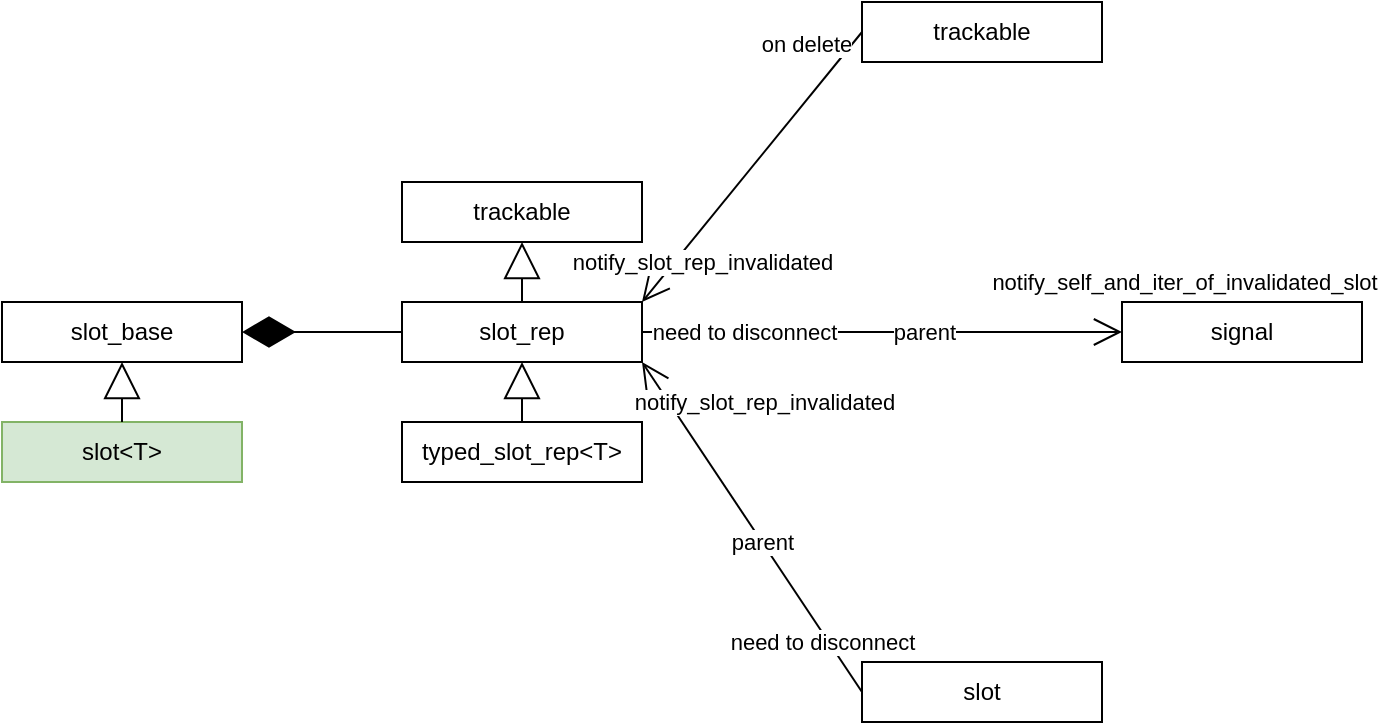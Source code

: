 <mxfile version="13.8.5" type="github">
  <diagram id="jlnp2mi-9RoxGQrWistz" name="Page-1">
    <mxGraphModel dx="1038" dy="548" grid="1" gridSize="10" guides="1" tooltips="1" connect="1" arrows="1" fold="1" page="1" pageScale="1" pageWidth="827" pageHeight="1169" math="0" shadow="0">
      <root>
        <mxCell id="0" />
        <mxCell id="1" parent="0" />
        <mxCell id="mmE7tZCUqvNhnk3p38ke-1" value="trackable" style="rounded=0;whiteSpace=wrap;html=1;" parent="1" vertex="1">
          <mxGeometry x="310" y="120" width="120" height="30" as="geometry" />
        </mxCell>
        <mxCell id="mmE7tZCUqvNhnk3p38ke-2" value="slot_rep" style="rounded=0;whiteSpace=wrap;html=1;" parent="1" vertex="1">
          <mxGeometry x="310" y="180" width="120" height="30" as="geometry" />
        </mxCell>
        <mxCell id="mmE7tZCUqvNhnk3p38ke-4" value="" style="endArrow=block;endSize=16;endFill=0;html=1;entryX=0.5;entryY=1;entryDx=0;entryDy=0;exitX=0.5;exitY=0;exitDx=0;exitDy=0;" parent="1" source="mmE7tZCUqvNhnk3p38ke-2" target="mmE7tZCUqvNhnk3p38ke-1" edge="1">
          <mxGeometry width="160" relative="1" as="geometry">
            <mxPoint x="260" y="280" as="sourcePoint" />
            <mxPoint x="420" y="280" as="targetPoint" />
          </mxGeometry>
        </mxCell>
        <mxCell id="mmE7tZCUqvNhnk3p38ke-5" value="typed_slot_rep&amp;lt;T&amp;gt;" style="rounded=0;whiteSpace=wrap;html=1;" parent="1" vertex="1">
          <mxGeometry x="310" y="240" width="120" height="30" as="geometry" />
        </mxCell>
        <mxCell id="mmE7tZCUqvNhnk3p38ke-6" value="" style="endArrow=block;endSize=16;endFill=0;html=1;entryX=0.5;entryY=1;entryDx=0;entryDy=0;exitX=0.5;exitY=0;exitDx=0;exitDy=0;" parent="1" source="mmE7tZCUqvNhnk3p38ke-5" target="mmE7tZCUqvNhnk3p38ke-2" edge="1">
          <mxGeometry width="160" relative="1" as="geometry">
            <mxPoint x="380" y="190" as="sourcePoint" />
            <mxPoint x="380" y="160" as="targetPoint" />
          </mxGeometry>
        </mxCell>
        <mxCell id="mmE7tZCUqvNhnk3p38ke-7" value="slot_base" style="rounded=0;whiteSpace=wrap;html=1;" parent="1" vertex="1">
          <mxGeometry x="110" y="180" width="120" height="30" as="geometry" />
        </mxCell>
        <mxCell id="mmE7tZCUqvNhnk3p38ke-9" value="" style="endArrow=diamondThin;endFill=1;endSize=24;html=1;entryX=1;entryY=0.5;entryDx=0;entryDy=0;exitX=0;exitY=0.5;exitDx=0;exitDy=0;" parent="1" source="mmE7tZCUqvNhnk3p38ke-2" target="mmE7tZCUqvNhnk3p38ke-7" edge="1">
          <mxGeometry width="160" relative="1" as="geometry">
            <mxPoint x="140" y="280" as="sourcePoint" />
            <mxPoint x="300" y="280" as="targetPoint" />
          </mxGeometry>
        </mxCell>
        <mxCell id="mmE7tZCUqvNhnk3p38ke-10" value="slot&amp;lt;T&amp;gt;" style="rounded=0;whiteSpace=wrap;html=1;fillColor=#d5e8d4;strokeColor=#82b366;" parent="1" vertex="1">
          <mxGeometry x="110" y="240" width="120" height="30" as="geometry" />
        </mxCell>
        <mxCell id="mmE7tZCUqvNhnk3p38ke-11" value="" style="endArrow=block;endSize=16;endFill=0;html=1;entryX=0.5;entryY=1;entryDx=0;entryDy=0;exitX=0.5;exitY=0;exitDx=0;exitDy=0;" parent="1" source="mmE7tZCUqvNhnk3p38ke-10" target="mmE7tZCUqvNhnk3p38ke-7" edge="1">
          <mxGeometry width="160" relative="1" as="geometry">
            <mxPoint x="380" y="250" as="sourcePoint" />
            <mxPoint x="380" y="220" as="targetPoint" />
          </mxGeometry>
        </mxCell>
        <mxCell id="mmE7tZCUqvNhnk3p38ke-12" value="trackable" style="rounded=0;whiteSpace=wrap;html=1;" parent="1" vertex="1">
          <mxGeometry x="540" y="30" width="120" height="30" as="geometry" />
        </mxCell>
        <mxCell id="mmE7tZCUqvNhnk3p38ke-13" value="" style="endArrow=open;endFill=1;endSize=12;html=1;exitX=0;exitY=0.5;exitDx=0;exitDy=0;" parent="1" source="mmE7tZCUqvNhnk3p38ke-12" edge="1">
          <mxGeometry width="160" relative="1" as="geometry">
            <mxPoint x="420" y="280" as="sourcePoint" />
            <mxPoint x="430" y="180" as="targetPoint" />
          </mxGeometry>
        </mxCell>
        <mxCell id="mmE7tZCUqvNhnk3p38ke-14" value="notify_slot_rep_invalidated" style="edgeLabel;html=1;align=center;verticalAlign=middle;resizable=0;points=[];" parent="mmE7tZCUqvNhnk3p38ke-13" vertex="1" connectable="0">
          <mxGeometry x="0.691" relative="1" as="geometry">
            <mxPoint x="12.86" y="1.04" as="offset" />
          </mxGeometry>
        </mxCell>
        <mxCell id="mmE7tZCUqvNhnk3p38ke-15" value="on delete" style="edgeLabel;html=1;align=center;verticalAlign=middle;resizable=0;points=[];" parent="mmE7tZCUqvNhnk3p38ke-13" vertex="1" connectable="0">
          <mxGeometry x="-0.709" relative="1" as="geometry">
            <mxPoint x="-12.11" y="-13.94" as="offset" />
          </mxGeometry>
        </mxCell>
        <mxCell id="mmE7tZCUqvNhnk3p38ke-16" value="signal" style="rounded=0;whiteSpace=wrap;html=1;" parent="1" vertex="1">
          <mxGeometry x="670" y="180" width="120" height="30" as="geometry" />
        </mxCell>
        <mxCell id="mmE7tZCUqvNhnk3p38ke-21" value="" style="endArrow=open;endFill=1;endSize=12;html=1;exitX=1;exitY=0.5;exitDx=0;exitDy=0;entryX=0;entryY=0.5;entryDx=0;entryDy=0;" parent="1" source="mmE7tZCUqvNhnk3p38ke-2" target="mmE7tZCUqvNhnk3p38ke-16" edge="1">
          <mxGeometry width="160" relative="1" as="geometry">
            <mxPoint x="560" y="145" as="sourcePoint" />
            <mxPoint x="610" y="195" as="targetPoint" />
          </mxGeometry>
        </mxCell>
        <mxCell id="mmE7tZCUqvNhnk3p38ke-25" value="parent" style="edgeLabel;html=1;align=center;verticalAlign=middle;resizable=0;points=[];" parent="mmE7tZCUqvNhnk3p38ke-21" vertex="1" connectable="0">
          <mxGeometry x="0.819" y="1" relative="1" as="geometry">
            <mxPoint x="-78" y="1" as="offset" />
          </mxGeometry>
        </mxCell>
        <mxCell id="mmE7tZCUqvNhnk3p38ke-32" value="need to disconnect" style="edgeLabel;html=1;align=center;verticalAlign=middle;resizable=0;points=[];" parent="mmE7tZCUqvNhnk3p38ke-21" vertex="1" connectable="0">
          <mxGeometry x="-0.863" relative="1" as="geometry">
            <mxPoint x="34" as="offset" />
          </mxGeometry>
        </mxCell>
        <mxCell id="mmE7tZCUqvNhnk3p38ke-33" value="notify_self_and_iter_of_invalidated_slot" style="edgeLabel;html=1;align=center;verticalAlign=middle;resizable=0;points=[];" parent="mmE7tZCUqvNhnk3p38ke-21" vertex="1" connectable="0">
          <mxGeometry x="0.637" y="2" relative="1" as="geometry">
            <mxPoint x="74" y="-23" as="offset" />
          </mxGeometry>
        </mxCell>
        <mxCell id="mmE7tZCUqvNhnk3p38ke-26" value="" style="endArrow=open;endFill=1;endSize=12;html=1;entryX=1;entryY=1;entryDx=0;entryDy=0;exitX=0;exitY=0.5;exitDx=0;exitDy=0;" parent="1" source="mmE7tZCUqvNhnk3p38ke-28" target="mmE7tZCUqvNhnk3p38ke-2" edge="1">
          <mxGeometry width="160" relative="1" as="geometry">
            <mxPoint x="640" y="330" as="sourcePoint" />
            <mxPoint x="690" y="250" as="targetPoint" />
          </mxGeometry>
        </mxCell>
        <mxCell id="mmE7tZCUqvNhnk3p38ke-27" value="parent" style="edgeLabel;html=1;align=center;verticalAlign=middle;resizable=0;points=[];" parent="mmE7tZCUqvNhnk3p38ke-26" vertex="1" connectable="0">
          <mxGeometry x="0.819" y="1" relative="1" as="geometry">
            <mxPoint x="50.68" y="74.21" as="offset" />
          </mxGeometry>
        </mxCell>
        <mxCell id="mmE7tZCUqvNhnk3p38ke-29" value="need to disconnect" style="edgeLabel;html=1;align=center;verticalAlign=middle;resizable=0;points=[];" parent="mmE7tZCUqvNhnk3p38ke-26" vertex="1" connectable="0">
          <mxGeometry x="-0.638" y="2" relative="1" as="geometry">
            <mxPoint x="1.63" y="3.84" as="offset" />
          </mxGeometry>
        </mxCell>
        <mxCell id="mmE7tZCUqvNhnk3p38ke-31" value="notify_slot_rep_invalidated" style="edgeLabel;html=1;align=center;verticalAlign=middle;resizable=0;points=[];" parent="mmE7tZCUqvNhnk3p38ke-26" vertex="1" connectable="0">
          <mxGeometry x="0.762" relative="1" as="geometry">
            <mxPoint x="47.07" as="offset" />
          </mxGeometry>
        </mxCell>
        <mxCell id="mmE7tZCUqvNhnk3p38ke-28" value="slot" style="rounded=0;whiteSpace=wrap;html=1;" parent="1" vertex="1">
          <mxGeometry x="540" y="360" width="120" height="30" as="geometry" />
        </mxCell>
      </root>
    </mxGraphModel>
  </diagram>
</mxfile>
